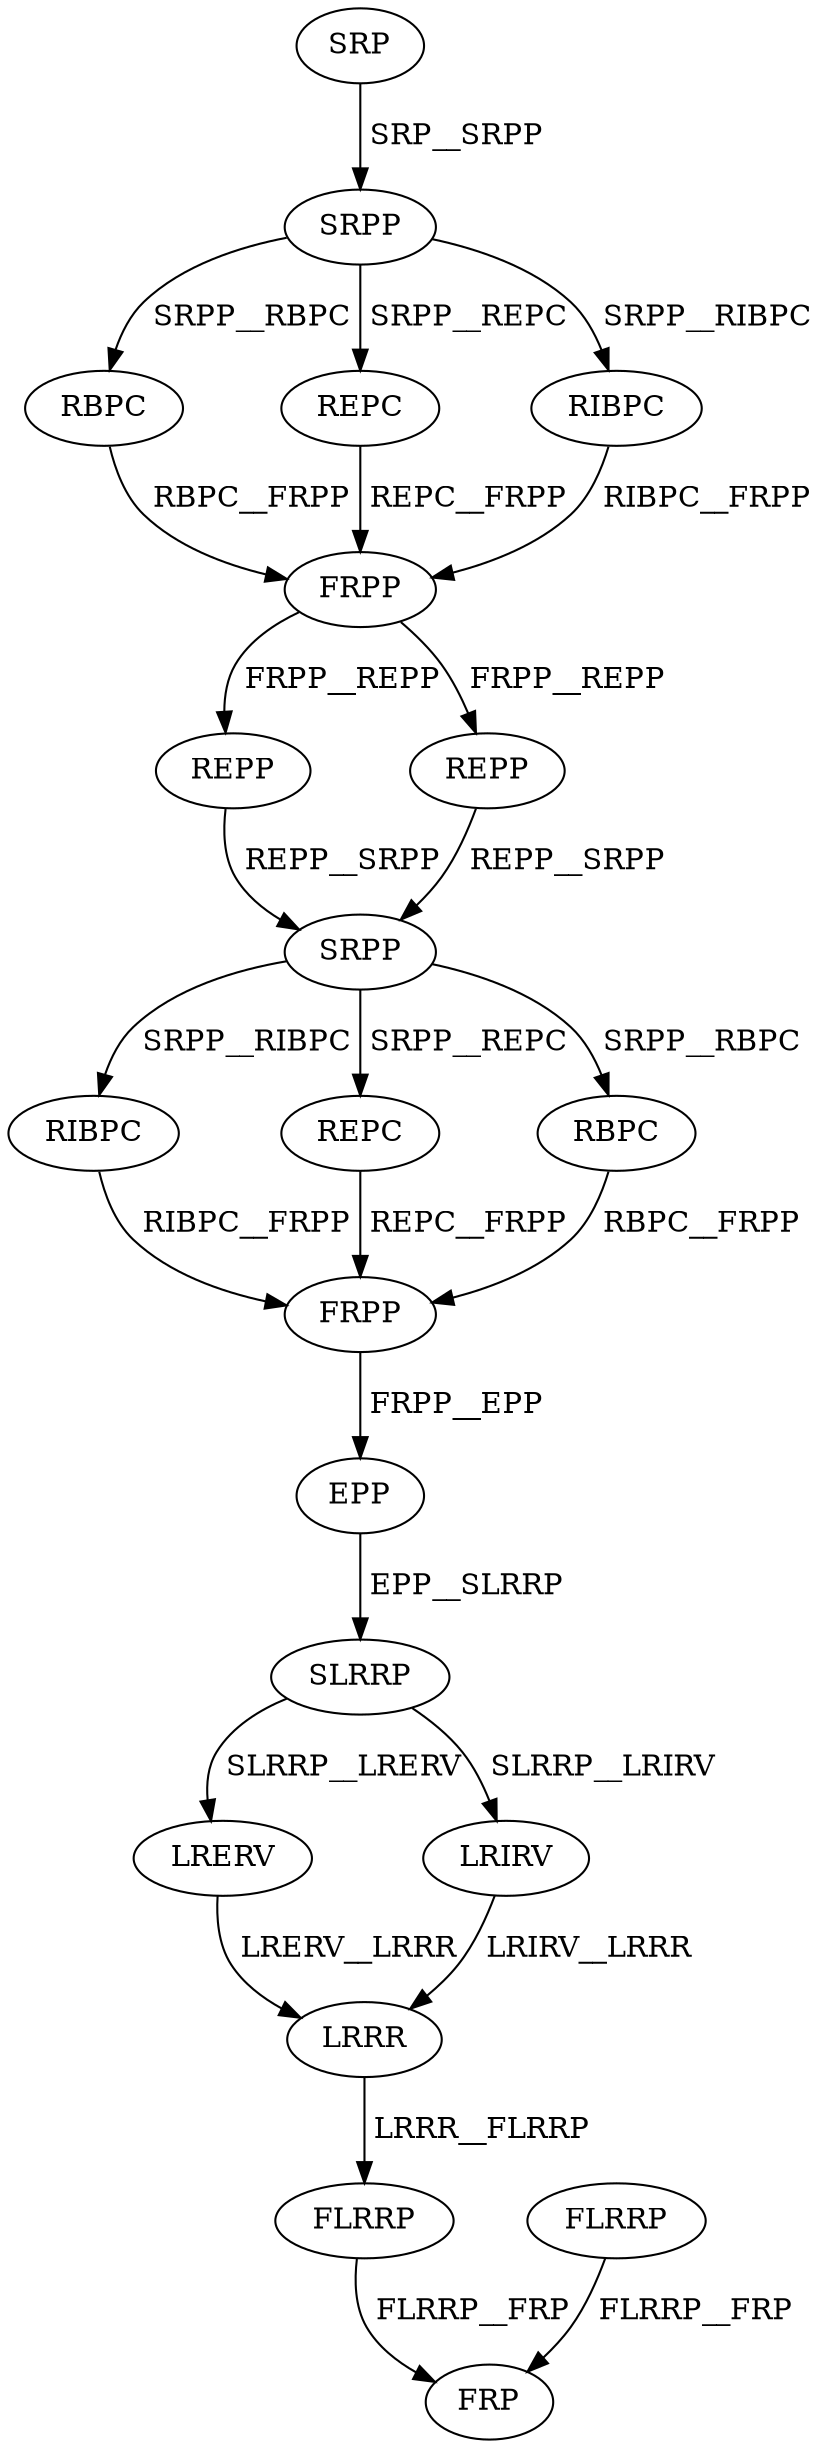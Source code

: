 digraph G { 
1 [label="SRP",color=black,fontcolor=black];
2 [label="SRPP",color=black,fontcolor=black];
3 [label="RBPC",color=black,fontcolor=black];
4 [label="REPC",color=black,fontcolor=black];
5 [label="RIBPC",color=black,fontcolor=black];
6 [label="FRPP",color=black,fontcolor=black];
7 [label="REPP",color=black,fontcolor=black];
8 [label="REPP",color=black,fontcolor=black];
9 [label="SRPP",color=black,fontcolor=black];
10 [label="RIBPC",color=black,fontcolor=black];
11 [label="REPC",color=black,fontcolor=black];
12 [label="RBPC",color=black,fontcolor=black];
13 [label="FRPP",color=black,fontcolor=black];
14 [label="EPP",color=black,fontcolor=black];
15 [label="SLRRP",color=black,fontcolor=black];
16 [label="LRERV",color=black,fontcolor=black];
17 [label="LRIRV",color=black,fontcolor=black];
18 [label="FLRRP",color=black,fontcolor=black];
19 [label="LRRR",color=black,fontcolor=black];
20 [label="FLRRP",color=black,fontcolor=black];
21 [label="FRP",color=black,fontcolor=black];
1->2[label=" SRP__SRPP",color=black,fontcolor=black];
2->3[label=" SRPP__RBPC",color=black,fontcolor=black];
2->4[label=" SRPP__REPC",color=black,fontcolor=black];
2->5[label=" SRPP__RIBPC",color=black,fontcolor=black];
3->6[label=" RBPC__FRPP",color=black,fontcolor=black];
4->6[label=" REPC__FRPP",color=black,fontcolor=black];
5->6[label=" RIBPC__FRPP",color=black,fontcolor=black];
6->7[label=" FRPP__REPP",color=black,fontcolor=black];
6->8[label=" FRPP__REPP",color=black,fontcolor=black];
7->9[label=" REPP__SRPP",color=black,fontcolor=black];
8->9[label=" REPP__SRPP",color=black,fontcolor=black];
9->10[label=" SRPP__RIBPC",color=black,fontcolor=black];
9->11[label=" SRPP__REPC",color=black,fontcolor=black];
9->12[label=" SRPP__RBPC",color=black,fontcolor=black];
10->13[label=" RIBPC__FRPP",color=black,fontcolor=black];
11->13[label=" REPC__FRPP",color=black,fontcolor=black];
12->13[label=" RBPC__FRPP",color=black,fontcolor=black];
13->14[label=" FRPP__EPP",color=black,fontcolor=black];
14->15[label=" EPP__SLRRP",color=black,fontcolor=black];
15->16[label=" SLRRP__LRERV",color=black,fontcolor=black];
15->17[label=" SLRRP__LRIRV",color=black,fontcolor=black];
16->19[label=" LRERV__LRRR",color=black,fontcolor=black];
17->19[label=" LRIRV__LRRR",color=black,fontcolor=black];
18->21[label=" FLRRP__FRP",color=black,fontcolor=black];
19->20[label=" LRRR__FLRRP",color=black,fontcolor=black];
20->21[label=" FLRRP__FRP",color=black,fontcolor=black];
}
